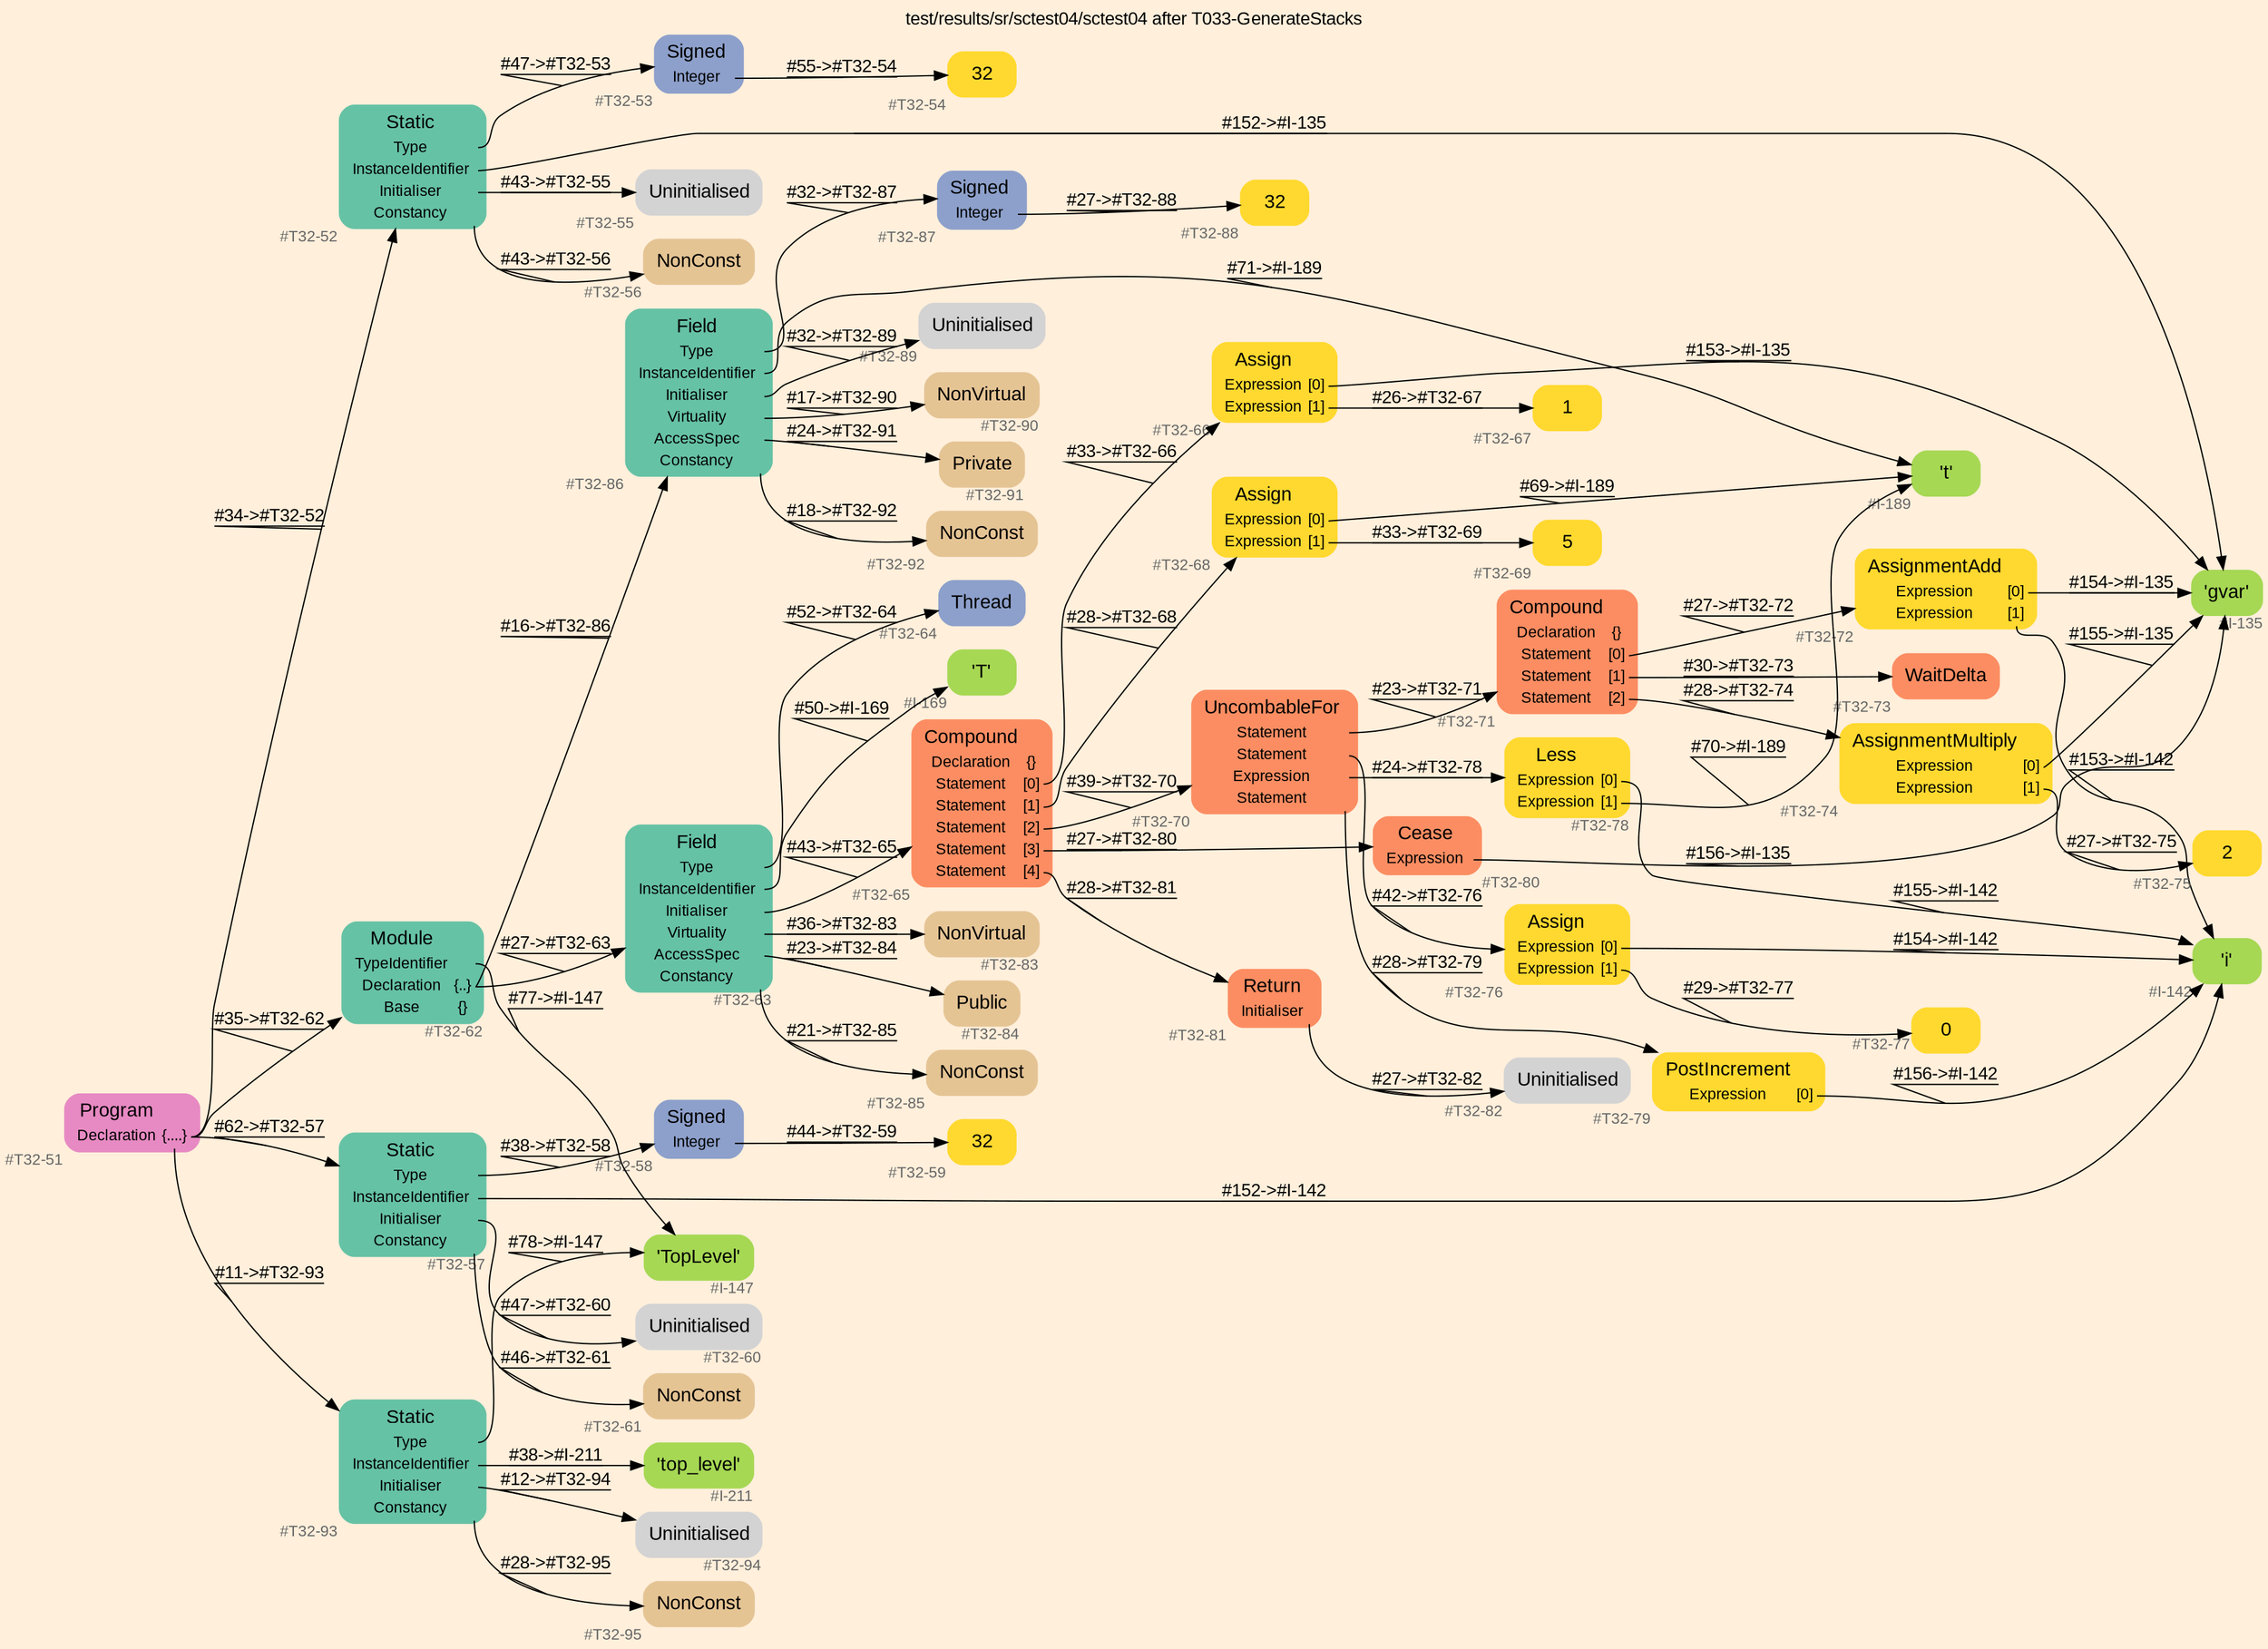 digraph "test/results/sr/sctest04/sctest04 after T033-GenerateStacks" {
label = "test/results/sr/sctest04/sctest04 after T033-GenerateStacks"
labelloc = t
graph [
    rankdir = "LR"
    ranksep = 0.3
    bgcolor = antiquewhite1
    color = black
    fontcolor = black
    fontname = "Arial"
];
node [
    fontname = "Arial"
];
edge [
    fontname = "Arial"
];

// -------------------- node figure --------------------
// -------- block #T32-51 ----------
"#T32-51" [
    fillcolor = "/set28/4"
    xlabel = "#T32-51"
    fontsize = "12"
    fontcolor = grey40
    shape = "plaintext"
    label = <<TABLE BORDER="0" CELLBORDER="0" CELLSPACING="0">
     <TR><TD><FONT COLOR="black" POINT-SIZE="15">Program</FONT></TD></TR>
     <TR><TD><FONT COLOR="black" POINT-SIZE="12">Declaration</FONT></TD><TD PORT="port0"><FONT COLOR="black" POINT-SIZE="12">{....}</FONT></TD></TR>
    </TABLE>>
    style = "rounded,filled"
];

// -------- block #T32-52 ----------
"#T32-52" [
    fillcolor = "/set28/1"
    xlabel = "#T32-52"
    fontsize = "12"
    fontcolor = grey40
    shape = "plaintext"
    label = <<TABLE BORDER="0" CELLBORDER="0" CELLSPACING="0">
     <TR><TD><FONT COLOR="black" POINT-SIZE="15">Static</FONT></TD></TR>
     <TR><TD><FONT COLOR="black" POINT-SIZE="12">Type</FONT></TD><TD PORT="port0"></TD></TR>
     <TR><TD><FONT COLOR="black" POINT-SIZE="12">InstanceIdentifier</FONT></TD><TD PORT="port1"></TD></TR>
     <TR><TD><FONT COLOR="black" POINT-SIZE="12">Initialiser</FONT></TD><TD PORT="port2"></TD></TR>
     <TR><TD><FONT COLOR="black" POINT-SIZE="12">Constancy</FONT></TD><TD PORT="port3"></TD></TR>
    </TABLE>>
    style = "rounded,filled"
];

// -------- block #T32-53 ----------
"#T32-53" [
    fillcolor = "/set28/3"
    xlabel = "#T32-53"
    fontsize = "12"
    fontcolor = grey40
    shape = "plaintext"
    label = <<TABLE BORDER="0" CELLBORDER="0" CELLSPACING="0">
     <TR><TD><FONT COLOR="black" POINT-SIZE="15">Signed</FONT></TD></TR>
     <TR><TD><FONT COLOR="black" POINT-SIZE="12">Integer</FONT></TD><TD PORT="port0"></TD></TR>
    </TABLE>>
    style = "rounded,filled"
];

// -------- block #T32-54 ----------
"#T32-54" [
    fillcolor = "/set28/6"
    xlabel = "#T32-54"
    fontsize = "12"
    fontcolor = grey40
    shape = "plaintext"
    label = <<TABLE BORDER="0" CELLBORDER="0" CELLSPACING="0">
     <TR><TD><FONT COLOR="black" POINT-SIZE="15">32</FONT></TD></TR>
    </TABLE>>
    style = "rounded,filled"
];

// -------- block #I-135 ----------
"#I-135" [
    fillcolor = "/set28/5"
    xlabel = "#I-135"
    fontsize = "12"
    fontcolor = grey40
    shape = "plaintext"
    label = <<TABLE BORDER="0" CELLBORDER="0" CELLSPACING="0">
     <TR><TD><FONT COLOR="black" POINT-SIZE="15">'gvar'</FONT></TD></TR>
    </TABLE>>
    style = "rounded,filled"
];

// -------- block #T32-55 ----------
"#T32-55" [
    xlabel = "#T32-55"
    fontsize = "12"
    fontcolor = grey40
    shape = "plaintext"
    label = <<TABLE BORDER="0" CELLBORDER="0" CELLSPACING="0">
     <TR><TD><FONT COLOR="black" POINT-SIZE="15">Uninitialised</FONT></TD></TR>
    </TABLE>>
    style = "rounded,filled"
];

// -------- block #T32-56 ----------
"#T32-56" [
    fillcolor = "/set28/7"
    xlabel = "#T32-56"
    fontsize = "12"
    fontcolor = grey40
    shape = "plaintext"
    label = <<TABLE BORDER="0" CELLBORDER="0" CELLSPACING="0">
     <TR><TD><FONT COLOR="black" POINT-SIZE="15">NonConst</FONT></TD></TR>
    </TABLE>>
    style = "rounded,filled"
];

// -------- block #T32-57 ----------
"#T32-57" [
    fillcolor = "/set28/1"
    xlabel = "#T32-57"
    fontsize = "12"
    fontcolor = grey40
    shape = "plaintext"
    label = <<TABLE BORDER="0" CELLBORDER="0" CELLSPACING="0">
     <TR><TD><FONT COLOR="black" POINT-SIZE="15">Static</FONT></TD></TR>
     <TR><TD><FONT COLOR="black" POINT-SIZE="12">Type</FONT></TD><TD PORT="port0"></TD></TR>
     <TR><TD><FONT COLOR="black" POINT-SIZE="12">InstanceIdentifier</FONT></TD><TD PORT="port1"></TD></TR>
     <TR><TD><FONT COLOR="black" POINT-SIZE="12">Initialiser</FONT></TD><TD PORT="port2"></TD></TR>
     <TR><TD><FONT COLOR="black" POINT-SIZE="12">Constancy</FONT></TD><TD PORT="port3"></TD></TR>
    </TABLE>>
    style = "rounded,filled"
];

// -------- block #T32-58 ----------
"#T32-58" [
    fillcolor = "/set28/3"
    xlabel = "#T32-58"
    fontsize = "12"
    fontcolor = grey40
    shape = "plaintext"
    label = <<TABLE BORDER="0" CELLBORDER="0" CELLSPACING="0">
     <TR><TD><FONT COLOR="black" POINT-SIZE="15">Signed</FONT></TD></TR>
     <TR><TD><FONT COLOR="black" POINT-SIZE="12">Integer</FONT></TD><TD PORT="port0"></TD></TR>
    </TABLE>>
    style = "rounded,filled"
];

// -------- block #T32-59 ----------
"#T32-59" [
    fillcolor = "/set28/6"
    xlabel = "#T32-59"
    fontsize = "12"
    fontcolor = grey40
    shape = "plaintext"
    label = <<TABLE BORDER="0" CELLBORDER="0" CELLSPACING="0">
     <TR><TD><FONT COLOR="black" POINT-SIZE="15">32</FONT></TD></TR>
    </TABLE>>
    style = "rounded,filled"
];

// -------- block #I-142 ----------
"#I-142" [
    fillcolor = "/set28/5"
    xlabel = "#I-142"
    fontsize = "12"
    fontcolor = grey40
    shape = "plaintext"
    label = <<TABLE BORDER="0" CELLBORDER="0" CELLSPACING="0">
     <TR><TD><FONT COLOR="black" POINT-SIZE="15">'i'</FONT></TD></TR>
    </TABLE>>
    style = "rounded,filled"
];

// -------- block #T32-60 ----------
"#T32-60" [
    xlabel = "#T32-60"
    fontsize = "12"
    fontcolor = grey40
    shape = "plaintext"
    label = <<TABLE BORDER="0" CELLBORDER="0" CELLSPACING="0">
     <TR><TD><FONT COLOR="black" POINT-SIZE="15">Uninitialised</FONT></TD></TR>
    </TABLE>>
    style = "rounded,filled"
];

// -------- block #T32-61 ----------
"#T32-61" [
    fillcolor = "/set28/7"
    xlabel = "#T32-61"
    fontsize = "12"
    fontcolor = grey40
    shape = "plaintext"
    label = <<TABLE BORDER="0" CELLBORDER="0" CELLSPACING="0">
     <TR><TD><FONT COLOR="black" POINT-SIZE="15">NonConst</FONT></TD></TR>
    </TABLE>>
    style = "rounded,filled"
];

// -------- block #T32-62 ----------
"#T32-62" [
    fillcolor = "/set28/1"
    xlabel = "#T32-62"
    fontsize = "12"
    fontcolor = grey40
    shape = "plaintext"
    label = <<TABLE BORDER="0" CELLBORDER="0" CELLSPACING="0">
     <TR><TD><FONT COLOR="black" POINT-SIZE="15">Module</FONT></TD></TR>
     <TR><TD><FONT COLOR="black" POINT-SIZE="12">TypeIdentifier</FONT></TD><TD PORT="port0"></TD></TR>
     <TR><TD><FONT COLOR="black" POINT-SIZE="12">Declaration</FONT></TD><TD PORT="port1"><FONT COLOR="black" POINT-SIZE="12">{..}</FONT></TD></TR>
     <TR><TD><FONT COLOR="black" POINT-SIZE="12">Base</FONT></TD><TD PORT="port2"><FONT COLOR="black" POINT-SIZE="12">{}</FONT></TD></TR>
    </TABLE>>
    style = "rounded,filled"
];

// -------- block #I-147 ----------
"#I-147" [
    fillcolor = "/set28/5"
    xlabel = "#I-147"
    fontsize = "12"
    fontcolor = grey40
    shape = "plaintext"
    label = <<TABLE BORDER="0" CELLBORDER="0" CELLSPACING="0">
     <TR><TD><FONT COLOR="black" POINT-SIZE="15">'TopLevel'</FONT></TD></TR>
    </TABLE>>
    style = "rounded,filled"
];

// -------- block #T32-63 ----------
"#T32-63" [
    fillcolor = "/set28/1"
    xlabel = "#T32-63"
    fontsize = "12"
    fontcolor = grey40
    shape = "plaintext"
    label = <<TABLE BORDER="0" CELLBORDER="0" CELLSPACING="0">
     <TR><TD><FONT COLOR="black" POINT-SIZE="15">Field</FONT></TD></TR>
     <TR><TD><FONT COLOR="black" POINT-SIZE="12">Type</FONT></TD><TD PORT="port0"></TD></TR>
     <TR><TD><FONT COLOR="black" POINT-SIZE="12">InstanceIdentifier</FONT></TD><TD PORT="port1"></TD></TR>
     <TR><TD><FONT COLOR="black" POINT-SIZE="12">Initialiser</FONT></TD><TD PORT="port2"></TD></TR>
     <TR><TD><FONT COLOR="black" POINT-SIZE="12">Virtuality</FONT></TD><TD PORT="port3"></TD></TR>
     <TR><TD><FONT COLOR="black" POINT-SIZE="12">AccessSpec</FONT></TD><TD PORT="port4"></TD></TR>
     <TR><TD><FONT COLOR="black" POINT-SIZE="12">Constancy</FONT></TD><TD PORT="port5"></TD></TR>
    </TABLE>>
    style = "rounded,filled"
];

// -------- block #T32-64 ----------
"#T32-64" [
    fillcolor = "/set28/3"
    xlabel = "#T32-64"
    fontsize = "12"
    fontcolor = grey40
    shape = "plaintext"
    label = <<TABLE BORDER="0" CELLBORDER="0" CELLSPACING="0">
     <TR><TD><FONT COLOR="black" POINT-SIZE="15">Thread</FONT></TD></TR>
    </TABLE>>
    style = "rounded,filled"
];

// -------- block #I-169 ----------
"#I-169" [
    fillcolor = "/set28/5"
    xlabel = "#I-169"
    fontsize = "12"
    fontcolor = grey40
    shape = "plaintext"
    label = <<TABLE BORDER="0" CELLBORDER="0" CELLSPACING="0">
     <TR><TD><FONT COLOR="black" POINT-SIZE="15">'T'</FONT></TD></TR>
    </TABLE>>
    style = "rounded,filled"
];

// -------- block #T32-65 ----------
"#T32-65" [
    fillcolor = "/set28/2"
    xlabel = "#T32-65"
    fontsize = "12"
    fontcolor = grey40
    shape = "plaintext"
    label = <<TABLE BORDER="0" CELLBORDER="0" CELLSPACING="0">
     <TR><TD><FONT COLOR="black" POINT-SIZE="15">Compound</FONT></TD></TR>
     <TR><TD><FONT COLOR="black" POINT-SIZE="12">Declaration</FONT></TD><TD PORT="port0"><FONT COLOR="black" POINT-SIZE="12">{}</FONT></TD></TR>
     <TR><TD><FONT COLOR="black" POINT-SIZE="12">Statement</FONT></TD><TD PORT="port1"><FONT COLOR="black" POINT-SIZE="12">[0]</FONT></TD></TR>
     <TR><TD><FONT COLOR="black" POINT-SIZE="12">Statement</FONT></TD><TD PORT="port2"><FONT COLOR="black" POINT-SIZE="12">[1]</FONT></TD></TR>
     <TR><TD><FONT COLOR="black" POINT-SIZE="12">Statement</FONT></TD><TD PORT="port3"><FONT COLOR="black" POINT-SIZE="12">[2]</FONT></TD></TR>
     <TR><TD><FONT COLOR="black" POINT-SIZE="12">Statement</FONT></TD><TD PORT="port4"><FONT COLOR="black" POINT-SIZE="12">[3]</FONT></TD></TR>
     <TR><TD><FONT COLOR="black" POINT-SIZE="12">Statement</FONT></TD><TD PORT="port5"><FONT COLOR="black" POINT-SIZE="12">[4]</FONT></TD></TR>
    </TABLE>>
    style = "rounded,filled"
];

// -------- block #T32-66 ----------
"#T32-66" [
    fillcolor = "/set28/6"
    xlabel = "#T32-66"
    fontsize = "12"
    fontcolor = grey40
    shape = "plaintext"
    label = <<TABLE BORDER="0" CELLBORDER="0" CELLSPACING="0">
     <TR><TD><FONT COLOR="black" POINT-SIZE="15">Assign</FONT></TD></TR>
     <TR><TD><FONT COLOR="black" POINT-SIZE="12">Expression</FONT></TD><TD PORT="port0"><FONT COLOR="black" POINT-SIZE="12">[0]</FONT></TD></TR>
     <TR><TD><FONT COLOR="black" POINT-SIZE="12">Expression</FONT></TD><TD PORT="port1"><FONT COLOR="black" POINT-SIZE="12">[1]</FONT></TD></TR>
    </TABLE>>
    style = "rounded,filled"
];

// -------- block #T32-67 ----------
"#T32-67" [
    fillcolor = "/set28/6"
    xlabel = "#T32-67"
    fontsize = "12"
    fontcolor = grey40
    shape = "plaintext"
    label = <<TABLE BORDER="0" CELLBORDER="0" CELLSPACING="0">
     <TR><TD><FONT COLOR="black" POINT-SIZE="15">1</FONT></TD></TR>
    </TABLE>>
    style = "rounded,filled"
];

// -------- block #T32-68 ----------
"#T32-68" [
    fillcolor = "/set28/6"
    xlabel = "#T32-68"
    fontsize = "12"
    fontcolor = grey40
    shape = "plaintext"
    label = <<TABLE BORDER="0" CELLBORDER="0" CELLSPACING="0">
     <TR><TD><FONT COLOR="black" POINT-SIZE="15">Assign</FONT></TD></TR>
     <TR><TD><FONT COLOR="black" POINT-SIZE="12">Expression</FONT></TD><TD PORT="port0"><FONT COLOR="black" POINT-SIZE="12">[0]</FONT></TD></TR>
     <TR><TD><FONT COLOR="black" POINT-SIZE="12">Expression</FONT></TD><TD PORT="port1"><FONT COLOR="black" POINT-SIZE="12">[1]</FONT></TD></TR>
    </TABLE>>
    style = "rounded,filled"
];

// -------- block #I-189 ----------
"#I-189" [
    fillcolor = "/set28/5"
    xlabel = "#I-189"
    fontsize = "12"
    fontcolor = grey40
    shape = "plaintext"
    label = <<TABLE BORDER="0" CELLBORDER="0" CELLSPACING="0">
     <TR><TD><FONT COLOR="black" POINT-SIZE="15">'t'</FONT></TD></TR>
    </TABLE>>
    style = "rounded,filled"
];

// -------- block #T32-69 ----------
"#T32-69" [
    fillcolor = "/set28/6"
    xlabel = "#T32-69"
    fontsize = "12"
    fontcolor = grey40
    shape = "plaintext"
    label = <<TABLE BORDER="0" CELLBORDER="0" CELLSPACING="0">
     <TR><TD><FONT COLOR="black" POINT-SIZE="15">5</FONT></TD></TR>
    </TABLE>>
    style = "rounded,filled"
];

// -------- block #T32-70 ----------
"#T32-70" [
    fillcolor = "/set28/2"
    xlabel = "#T32-70"
    fontsize = "12"
    fontcolor = grey40
    shape = "plaintext"
    label = <<TABLE BORDER="0" CELLBORDER="0" CELLSPACING="0">
     <TR><TD><FONT COLOR="black" POINT-SIZE="15">UncombableFor</FONT></TD></TR>
     <TR><TD><FONT COLOR="black" POINT-SIZE="12">Statement</FONT></TD><TD PORT="port0"></TD></TR>
     <TR><TD><FONT COLOR="black" POINT-SIZE="12">Statement</FONT></TD><TD PORT="port1"></TD></TR>
     <TR><TD><FONT COLOR="black" POINT-SIZE="12">Expression</FONT></TD><TD PORT="port2"></TD></TR>
     <TR><TD><FONT COLOR="black" POINT-SIZE="12">Statement</FONT></TD><TD PORT="port3"></TD></TR>
    </TABLE>>
    style = "rounded,filled"
];

// -------- block #T32-71 ----------
"#T32-71" [
    fillcolor = "/set28/2"
    xlabel = "#T32-71"
    fontsize = "12"
    fontcolor = grey40
    shape = "plaintext"
    label = <<TABLE BORDER="0" CELLBORDER="0" CELLSPACING="0">
     <TR><TD><FONT COLOR="black" POINT-SIZE="15">Compound</FONT></TD></TR>
     <TR><TD><FONT COLOR="black" POINT-SIZE="12">Declaration</FONT></TD><TD PORT="port0"><FONT COLOR="black" POINT-SIZE="12">{}</FONT></TD></TR>
     <TR><TD><FONT COLOR="black" POINT-SIZE="12">Statement</FONT></TD><TD PORT="port1"><FONT COLOR="black" POINT-SIZE="12">[0]</FONT></TD></TR>
     <TR><TD><FONT COLOR="black" POINT-SIZE="12">Statement</FONT></TD><TD PORT="port2"><FONT COLOR="black" POINT-SIZE="12">[1]</FONT></TD></TR>
     <TR><TD><FONT COLOR="black" POINT-SIZE="12">Statement</FONT></TD><TD PORT="port3"><FONT COLOR="black" POINT-SIZE="12">[2]</FONT></TD></TR>
    </TABLE>>
    style = "rounded,filled"
];

// -------- block #T32-72 ----------
"#T32-72" [
    fillcolor = "/set28/6"
    xlabel = "#T32-72"
    fontsize = "12"
    fontcolor = grey40
    shape = "plaintext"
    label = <<TABLE BORDER="0" CELLBORDER="0" CELLSPACING="0">
     <TR><TD><FONT COLOR="black" POINT-SIZE="15">AssignmentAdd</FONT></TD></TR>
     <TR><TD><FONT COLOR="black" POINT-SIZE="12">Expression</FONT></TD><TD PORT="port0"><FONT COLOR="black" POINT-SIZE="12">[0]</FONT></TD></TR>
     <TR><TD><FONT COLOR="black" POINT-SIZE="12">Expression</FONT></TD><TD PORT="port1"><FONT COLOR="black" POINT-SIZE="12">[1]</FONT></TD></TR>
    </TABLE>>
    style = "rounded,filled"
];

// -------- block #T32-73 ----------
"#T32-73" [
    fillcolor = "/set28/2"
    xlabel = "#T32-73"
    fontsize = "12"
    fontcolor = grey40
    shape = "plaintext"
    label = <<TABLE BORDER="0" CELLBORDER="0" CELLSPACING="0">
     <TR><TD><FONT COLOR="black" POINT-SIZE="15">WaitDelta</FONT></TD></TR>
    </TABLE>>
    style = "rounded,filled"
];

// -------- block #T32-74 ----------
"#T32-74" [
    fillcolor = "/set28/6"
    xlabel = "#T32-74"
    fontsize = "12"
    fontcolor = grey40
    shape = "plaintext"
    label = <<TABLE BORDER="0" CELLBORDER="0" CELLSPACING="0">
     <TR><TD><FONT COLOR="black" POINT-SIZE="15">AssignmentMultiply</FONT></TD></TR>
     <TR><TD><FONT COLOR="black" POINT-SIZE="12">Expression</FONT></TD><TD PORT="port0"><FONT COLOR="black" POINT-SIZE="12">[0]</FONT></TD></TR>
     <TR><TD><FONT COLOR="black" POINT-SIZE="12">Expression</FONT></TD><TD PORT="port1"><FONT COLOR="black" POINT-SIZE="12">[1]</FONT></TD></TR>
    </TABLE>>
    style = "rounded,filled"
];

// -------- block #T32-75 ----------
"#T32-75" [
    fillcolor = "/set28/6"
    xlabel = "#T32-75"
    fontsize = "12"
    fontcolor = grey40
    shape = "plaintext"
    label = <<TABLE BORDER="0" CELLBORDER="0" CELLSPACING="0">
     <TR><TD><FONT COLOR="black" POINT-SIZE="15">2</FONT></TD></TR>
    </TABLE>>
    style = "rounded,filled"
];

// -------- block #T32-76 ----------
"#T32-76" [
    fillcolor = "/set28/6"
    xlabel = "#T32-76"
    fontsize = "12"
    fontcolor = grey40
    shape = "plaintext"
    label = <<TABLE BORDER="0" CELLBORDER="0" CELLSPACING="0">
     <TR><TD><FONT COLOR="black" POINT-SIZE="15">Assign</FONT></TD></TR>
     <TR><TD><FONT COLOR="black" POINT-SIZE="12">Expression</FONT></TD><TD PORT="port0"><FONT COLOR="black" POINT-SIZE="12">[0]</FONT></TD></TR>
     <TR><TD><FONT COLOR="black" POINT-SIZE="12">Expression</FONT></TD><TD PORT="port1"><FONT COLOR="black" POINT-SIZE="12">[1]</FONT></TD></TR>
    </TABLE>>
    style = "rounded,filled"
];

// -------- block #T32-77 ----------
"#T32-77" [
    fillcolor = "/set28/6"
    xlabel = "#T32-77"
    fontsize = "12"
    fontcolor = grey40
    shape = "plaintext"
    label = <<TABLE BORDER="0" CELLBORDER="0" CELLSPACING="0">
     <TR><TD><FONT COLOR="black" POINT-SIZE="15">0</FONT></TD></TR>
    </TABLE>>
    style = "rounded,filled"
];

// -------- block #T32-78 ----------
"#T32-78" [
    fillcolor = "/set28/6"
    xlabel = "#T32-78"
    fontsize = "12"
    fontcolor = grey40
    shape = "plaintext"
    label = <<TABLE BORDER="0" CELLBORDER="0" CELLSPACING="0">
     <TR><TD><FONT COLOR="black" POINT-SIZE="15">Less</FONT></TD></TR>
     <TR><TD><FONT COLOR="black" POINT-SIZE="12">Expression</FONT></TD><TD PORT="port0"><FONT COLOR="black" POINT-SIZE="12">[0]</FONT></TD></TR>
     <TR><TD><FONT COLOR="black" POINT-SIZE="12">Expression</FONT></TD><TD PORT="port1"><FONT COLOR="black" POINT-SIZE="12">[1]</FONT></TD></TR>
    </TABLE>>
    style = "rounded,filled"
];

// -------- block #T32-79 ----------
"#T32-79" [
    fillcolor = "/set28/6"
    xlabel = "#T32-79"
    fontsize = "12"
    fontcolor = grey40
    shape = "plaintext"
    label = <<TABLE BORDER="0" CELLBORDER="0" CELLSPACING="0">
     <TR><TD><FONT COLOR="black" POINT-SIZE="15">PostIncrement</FONT></TD></TR>
     <TR><TD><FONT COLOR="black" POINT-SIZE="12">Expression</FONT></TD><TD PORT="port0"><FONT COLOR="black" POINT-SIZE="12">[0]</FONT></TD></TR>
    </TABLE>>
    style = "rounded,filled"
];

// -------- block #T32-80 ----------
"#T32-80" [
    fillcolor = "/set28/2"
    xlabel = "#T32-80"
    fontsize = "12"
    fontcolor = grey40
    shape = "plaintext"
    label = <<TABLE BORDER="0" CELLBORDER="0" CELLSPACING="0">
     <TR><TD><FONT COLOR="black" POINT-SIZE="15">Cease</FONT></TD></TR>
     <TR><TD><FONT COLOR="black" POINT-SIZE="12">Expression</FONT></TD><TD PORT="port0"></TD></TR>
    </TABLE>>
    style = "rounded,filled"
];

// -------- block #T32-81 ----------
"#T32-81" [
    fillcolor = "/set28/2"
    xlabel = "#T32-81"
    fontsize = "12"
    fontcolor = grey40
    shape = "plaintext"
    label = <<TABLE BORDER="0" CELLBORDER="0" CELLSPACING="0">
     <TR><TD><FONT COLOR="black" POINT-SIZE="15">Return</FONT></TD></TR>
     <TR><TD><FONT COLOR="black" POINT-SIZE="12">Initialiser</FONT></TD><TD PORT="port0"></TD></TR>
    </TABLE>>
    style = "rounded,filled"
];

// -------- block #T32-82 ----------
"#T32-82" [
    xlabel = "#T32-82"
    fontsize = "12"
    fontcolor = grey40
    shape = "plaintext"
    label = <<TABLE BORDER="0" CELLBORDER="0" CELLSPACING="0">
     <TR><TD><FONT COLOR="black" POINT-SIZE="15">Uninitialised</FONT></TD></TR>
    </TABLE>>
    style = "rounded,filled"
];

// -------- block #T32-83 ----------
"#T32-83" [
    fillcolor = "/set28/7"
    xlabel = "#T32-83"
    fontsize = "12"
    fontcolor = grey40
    shape = "plaintext"
    label = <<TABLE BORDER="0" CELLBORDER="0" CELLSPACING="0">
     <TR><TD><FONT COLOR="black" POINT-SIZE="15">NonVirtual</FONT></TD></TR>
    </TABLE>>
    style = "rounded,filled"
];

// -------- block #T32-84 ----------
"#T32-84" [
    fillcolor = "/set28/7"
    xlabel = "#T32-84"
    fontsize = "12"
    fontcolor = grey40
    shape = "plaintext"
    label = <<TABLE BORDER="0" CELLBORDER="0" CELLSPACING="0">
     <TR><TD><FONT COLOR="black" POINT-SIZE="15">Public</FONT></TD></TR>
    </TABLE>>
    style = "rounded,filled"
];

// -------- block #T32-85 ----------
"#T32-85" [
    fillcolor = "/set28/7"
    xlabel = "#T32-85"
    fontsize = "12"
    fontcolor = grey40
    shape = "plaintext"
    label = <<TABLE BORDER="0" CELLBORDER="0" CELLSPACING="0">
     <TR><TD><FONT COLOR="black" POINT-SIZE="15">NonConst</FONT></TD></TR>
    </TABLE>>
    style = "rounded,filled"
];

// -------- block #T32-86 ----------
"#T32-86" [
    fillcolor = "/set28/1"
    xlabel = "#T32-86"
    fontsize = "12"
    fontcolor = grey40
    shape = "plaintext"
    label = <<TABLE BORDER="0" CELLBORDER="0" CELLSPACING="0">
     <TR><TD><FONT COLOR="black" POINT-SIZE="15">Field</FONT></TD></TR>
     <TR><TD><FONT COLOR="black" POINT-SIZE="12">Type</FONT></TD><TD PORT="port0"></TD></TR>
     <TR><TD><FONT COLOR="black" POINT-SIZE="12">InstanceIdentifier</FONT></TD><TD PORT="port1"></TD></TR>
     <TR><TD><FONT COLOR="black" POINT-SIZE="12">Initialiser</FONT></TD><TD PORT="port2"></TD></TR>
     <TR><TD><FONT COLOR="black" POINT-SIZE="12">Virtuality</FONT></TD><TD PORT="port3"></TD></TR>
     <TR><TD><FONT COLOR="black" POINT-SIZE="12">AccessSpec</FONT></TD><TD PORT="port4"></TD></TR>
     <TR><TD><FONT COLOR="black" POINT-SIZE="12">Constancy</FONT></TD><TD PORT="port5"></TD></TR>
    </TABLE>>
    style = "rounded,filled"
];

// -------- block #T32-87 ----------
"#T32-87" [
    fillcolor = "/set28/3"
    xlabel = "#T32-87"
    fontsize = "12"
    fontcolor = grey40
    shape = "plaintext"
    label = <<TABLE BORDER="0" CELLBORDER="0" CELLSPACING="0">
     <TR><TD><FONT COLOR="black" POINT-SIZE="15">Signed</FONT></TD></TR>
     <TR><TD><FONT COLOR="black" POINT-SIZE="12">Integer</FONT></TD><TD PORT="port0"></TD></TR>
    </TABLE>>
    style = "rounded,filled"
];

// -------- block #T32-88 ----------
"#T32-88" [
    fillcolor = "/set28/6"
    xlabel = "#T32-88"
    fontsize = "12"
    fontcolor = grey40
    shape = "plaintext"
    label = <<TABLE BORDER="0" CELLBORDER="0" CELLSPACING="0">
     <TR><TD><FONT COLOR="black" POINT-SIZE="15">32</FONT></TD></TR>
    </TABLE>>
    style = "rounded,filled"
];

// -------- block #T32-89 ----------
"#T32-89" [
    xlabel = "#T32-89"
    fontsize = "12"
    fontcolor = grey40
    shape = "plaintext"
    label = <<TABLE BORDER="0" CELLBORDER="0" CELLSPACING="0">
     <TR><TD><FONT COLOR="black" POINT-SIZE="15">Uninitialised</FONT></TD></TR>
    </TABLE>>
    style = "rounded,filled"
];

// -------- block #T32-90 ----------
"#T32-90" [
    fillcolor = "/set28/7"
    xlabel = "#T32-90"
    fontsize = "12"
    fontcolor = grey40
    shape = "plaintext"
    label = <<TABLE BORDER="0" CELLBORDER="0" CELLSPACING="0">
     <TR><TD><FONT COLOR="black" POINT-SIZE="15">NonVirtual</FONT></TD></TR>
    </TABLE>>
    style = "rounded,filled"
];

// -------- block #T32-91 ----------
"#T32-91" [
    fillcolor = "/set28/7"
    xlabel = "#T32-91"
    fontsize = "12"
    fontcolor = grey40
    shape = "plaintext"
    label = <<TABLE BORDER="0" CELLBORDER="0" CELLSPACING="0">
     <TR><TD><FONT COLOR="black" POINT-SIZE="15">Private</FONT></TD></TR>
    </TABLE>>
    style = "rounded,filled"
];

// -------- block #T32-92 ----------
"#T32-92" [
    fillcolor = "/set28/7"
    xlabel = "#T32-92"
    fontsize = "12"
    fontcolor = grey40
    shape = "plaintext"
    label = <<TABLE BORDER="0" CELLBORDER="0" CELLSPACING="0">
     <TR><TD><FONT COLOR="black" POINT-SIZE="15">NonConst</FONT></TD></TR>
    </TABLE>>
    style = "rounded,filled"
];

// -------- block #T32-93 ----------
"#T32-93" [
    fillcolor = "/set28/1"
    xlabel = "#T32-93"
    fontsize = "12"
    fontcolor = grey40
    shape = "plaintext"
    label = <<TABLE BORDER="0" CELLBORDER="0" CELLSPACING="0">
     <TR><TD><FONT COLOR="black" POINT-SIZE="15">Static</FONT></TD></TR>
     <TR><TD><FONT COLOR="black" POINT-SIZE="12">Type</FONT></TD><TD PORT="port0"></TD></TR>
     <TR><TD><FONT COLOR="black" POINT-SIZE="12">InstanceIdentifier</FONT></TD><TD PORT="port1"></TD></TR>
     <TR><TD><FONT COLOR="black" POINT-SIZE="12">Initialiser</FONT></TD><TD PORT="port2"></TD></TR>
     <TR><TD><FONT COLOR="black" POINT-SIZE="12">Constancy</FONT></TD><TD PORT="port3"></TD></TR>
    </TABLE>>
    style = "rounded,filled"
];

// -------- block #I-211 ----------
"#I-211" [
    fillcolor = "/set28/5"
    xlabel = "#I-211"
    fontsize = "12"
    fontcolor = grey40
    shape = "plaintext"
    label = <<TABLE BORDER="0" CELLBORDER="0" CELLSPACING="0">
     <TR><TD><FONT COLOR="black" POINT-SIZE="15">'top_level'</FONT></TD></TR>
    </TABLE>>
    style = "rounded,filled"
];

// -------- block #T32-94 ----------
"#T32-94" [
    xlabel = "#T32-94"
    fontsize = "12"
    fontcolor = grey40
    shape = "plaintext"
    label = <<TABLE BORDER="0" CELLBORDER="0" CELLSPACING="0">
     <TR><TD><FONT COLOR="black" POINT-SIZE="15">Uninitialised</FONT></TD></TR>
    </TABLE>>
    style = "rounded,filled"
];

// -------- block #T32-95 ----------
"#T32-95" [
    fillcolor = "/set28/7"
    xlabel = "#T32-95"
    fontsize = "12"
    fontcolor = grey40
    shape = "plaintext"
    label = <<TABLE BORDER="0" CELLBORDER="0" CELLSPACING="0">
     <TR><TD><FONT COLOR="black" POINT-SIZE="15">NonConst</FONT></TD></TR>
    </TABLE>>
    style = "rounded,filled"
];

"#T32-51":port0 -> "#T32-52" [
    label = "#34-&gt;#T32-52"
    decorate = true
    color = black
    fontcolor = black
];

"#T32-51":port0 -> "#T32-57" [
    label = "#62-&gt;#T32-57"
    decorate = true
    color = black
    fontcolor = black
];

"#T32-51":port0 -> "#T32-62" [
    label = "#35-&gt;#T32-62"
    decorate = true
    color = black
    fontcolor = black
];

"#T32-51":port0 -> "#T32-93" [
    label = "#11-&gt;#T32-93"
    decorate = true
    color = black
    fontcolor = black
];

"#T32-52":port0 -> "#T32-53" [
    label = "#47-&gt;#T32-53"
    decorate = true
    color = black
    fontcolor = black
];

"#T32-52":port1 -> "#I-135" [
    label = "#152-&gt;#I-135"
    decorate = true
    color = black
    fontcolor = black
];

"#T32-52":port2 -> "#T32-55" [
    label = "#43-&gt;#T32-55"
    decorate = true
    color = black
    fontcolor = black
];

"#T32-52":port3 -> "#T32-56" [
    label = "#43-&gt;#T32-56"
    decorate = true
    color = black
    fontcolor = black
];

"#T32-53":port0 -> "#T32-54" [
    label = "#55-&gt;#T32-54"
    decorate = true
    color = black
    fontcolor = black
];

"#T32-57":port0 -> "#T32-58" [
    label = "#38-&gt;#T32-58"
    decorate = true
    color = black
    fontcolor = black
];

"#T32-57":port1 -> "#I-142" [
    label = "#152-&gt;#I-142"
    decorate = true
    color = black
    fontcolor = black
];

"#T32-57":port2 -> "#T32-60" [
    label = "#47-&gt;#T32-60"
    decorate = true
    color = black
    fontcolor = black
];

"#T32-57":port3 -> "#T32-61" [
    label = "#46-&gt;#T32-61"
    decorate = true
    color = black
    fontcolor = black
];

"#T32-58":port0 -> "#T32-59" [
    label = "#44-&gt;#T32-59"
    decorate = true
    color = black
    fontcolor = black
];

"#T32-62":port0 -> "#I-147" [
    label = "#77-&gt;#I-147"
    decorate = true
    color = black
    fontcolor = black
];

"#T32-62":port1 -> "#T32-63" [
    label = "#27-&gt;#T32-63"
    decorate = true
    color = black
    fontcolor = black
];

"#T32-62":port1 -> "#T32-86" [
    label = "#16-&gt;#T32-86"
    decorate = true
    color = black
    fontcolor = black
];

"#T32-63":port0 -> "#T32-64" [
    label = "#52-&gt;#T32-64"
    decorate = true
    color = black
    fontcolor = black
];

"#T32-63":port1 -> "#I-169" [
    label = "#50-&gt;#I-169"
    decorate = true
    color = black
    fontcolor = black
];

"#T32-63":port2 -> "#T32-65" [
    label = "#43-&gt;#T32-65"
    decorate = true
    color = black
    fontcolor = black
];

"#T32-63":port3 -> "#T32-83" [
    label = "#36-&gt;#T32-83"
    decorate = true
    color = black
    fontcolor = black
];

"#T32-63":port4 -> "#T32-84" [
    label = "#23-&gt;#T32-84"
    decorate = true
    color = black
    fontcolor = black
];

"#T32-63":port5 -> "#T32-85" [
    label = "#21-&gt;#T32-85"
    decorate = true
    color = black
    fontcolor = black
];

"#T32-65":port1 -> "#T32-66" [
    label = "#33-&gt;#T32-66"
    decorate = true
    color = black
    fontcolor = black
];

"#T32-65":port2 -> "#T32-68" [
    label = "#28-&gt;#T32-68"
    decorate = true
    color = black
    fontcolor = black
];

"#T32-65":port3 -> "#T32-70" [
    label = "#39-&gt;#T32-70"
    decorate = true
    color = black
    fontcolor = black
];

"#T32-65":port4 -> "#T32-80" [
    label = "#27-&gt;#T32-80"
    decorate = true
    color = black
    fontcolor = black
];

"#T32-65":port5 -> "#T32-81" [
    label = "#28-&gt;#T32-81"
    decorate = true
    color = black
    fontcolor = black
];

"#T32-66":port0 -> "#I-135" [
    label = "#153-&gt;#I-135"
    decorate = true
    color = black
    fontcolor = black
];

"#T32-66":port1 -> "#T32-67" [
    label = "#26-&gt;#T32-67"
    decorate = true
    color = black
    fontcolor = black
];

"#T32-68":port0 -> "#I-189" [
    label = "#69-&gt;#I-189"
    decorate = true
    color = black
    fontcolor = black
];

"#T32-68":port1 -> "#T32-69" [
    label = "#33-&gt;#T32-69"
    decorate = true
    color = black
    fontcolor = black
];

"#T32-70":port0 -> "#T32-71" [
    label = "#23-&gt;#T32-71"
    decorate = true
    color = black
    fontcolor = black
];

"#T32-70":port1 -> "#T32-76" [
    label = "#42-&gt;#T32-76"
    decorate = true
    color = black
    fontcolor = black
];

"#T32-70":port2 -> "#T32-78" [
    label = "#24-&gt;#T32-78"
    decorate = true
    color = black
    fontcolor = black
];

"#T32-70":port3 -> "#T32-79" [
    label = "#28-&gt;#T32-79"
    decorate = true
    color = black
    fontcolor = black
];

"#T32-71":port1 -> "#T32-72" [
    label = "#27-&gt;#T32-72"
    decorate = true
    color = black
    fontcolor = black
];

"#T32-71":port2 -> "#T32-73" [
    label = "#30-&gt;#T32-73"
    decorate = true
    color = black
    fontcolor = black
];

"#T32-71":port3 -> "#T32-74" [
    label = "#28-&gt;#T32-74"
    decorate = true
    color = black
    fontcolor = black
];

"#T32-72":port0 -> "#I-135" [
    label = "#154-&gt;#I-135"
    decorate = true
    color = black
    fontcolor = black
];

"#T32-72":port1 -> "#I-142" [
    label = "#153-&gt;#I-142"
    decorate = true
    color = black
    fontcolor = black
];

"#T32-74":port0 -> "#I-135" [
    label = "#155-&gt;#I-135"
    decorate = true
    color = black
    fontcolor = black
];

"#T32-74":port1 -> "#T32-75" [
    label = "#27-&gt;#T32-75"
    decorate = true
    color = black
    fontcolor = black
];

"#T32-76":port0 -> "#I-142" [
    label = "#154-&gt;#I-142"
    decorate = true
    color = black
    fontcolor = black
];

"#T32-76":port1 -> "#T32-77" [
    label = "#29-&gt;#T32-77"
    decorate = true
    color = black
    fontcolor = black
];

"#T32-78":port0 -> "#I-142" [
    label = "#155-&gt;#I-142"
    decorate = true
    color = black
    fontcolor = black
];

"#T32-78":port1 -> "#I-189" [
    label = "#70-&gt;#I-189"
    decorate = true
    color = black
    fontcolor = black
];

"#T32-79":port0 -> "#I-142" [
    label = "#156-&gt;#I-142"
    decorate = true
    color = black
    fontcolor = black
];

"#T32-80":port0 -> "#I-135" [
    label = "#156-&gt;#I-135"
    decorate = true
    color = black
    fontcolor = black
];

"#T32-81":port0 -> "#T32-82" [
    label = "#27-&gt;#T32-82"
    decorate = true
    color = black
    fontcolor = black
];

"#T32-86":port0 -> "#T32-87" [
    label = "#32-&gt;#T32-87"
    decorate = true
    color = black
    fontcolor = black
];

"#T32-86":port1 -> "#I-189" [
    label = "#71-&gt;#I-189"
    decorate = true
    color = black
    fontcolor = black
];

"#T32-86":port2 -> "#T32-89" [
    label = "#32-&gt;#T32-89"
    decorate = true
    color = black
    fontcolor = black
];

"#T32-86":port3 -> "#T32-90" [
    label = "#17-&gt;#T32-90"
    decorate = true
    color = black
    fontcolor = black
];

"#T32-86":port4 -> "#T32-91" [
    label = "#24-&gt;#T32-91"
    decorate = true
    color = black
    fontcolor = black
];

"#T32-86":port5 -> "#T32-92" [
    label = "#18-&gt;#T32-92"
    decorate = true
    color = black
    fontcolor = black
];

"#T32-87":port0 -> "#T32-88" [
    label = "#27-&gt;#T32-88"
    decorate = true
    color = black
    fontcolor = black
];

"#T32-93":port0 -> "#I-147" [
    label = "#78-&gt;#I-147"
    decorate = true
    color = black
    fontcolor = black
];

"#T32-93":port1 -> "#I-211" [
    label = "#38-&gt;#I-211"
    decorate = true
    color = black
    fontcolor = black
];

"#T32-93":port2 -> "#T32-94" [
    label = "#12-&gt;#T32-94"
    decorate = true
    color = black
    fontcolor = black
];

"#T32-93":port3 -> "#T32-95" [
    label = "#28-&gt;#T32-95"
    decorate = true
    color = black
    fontcolor = black
];


}
